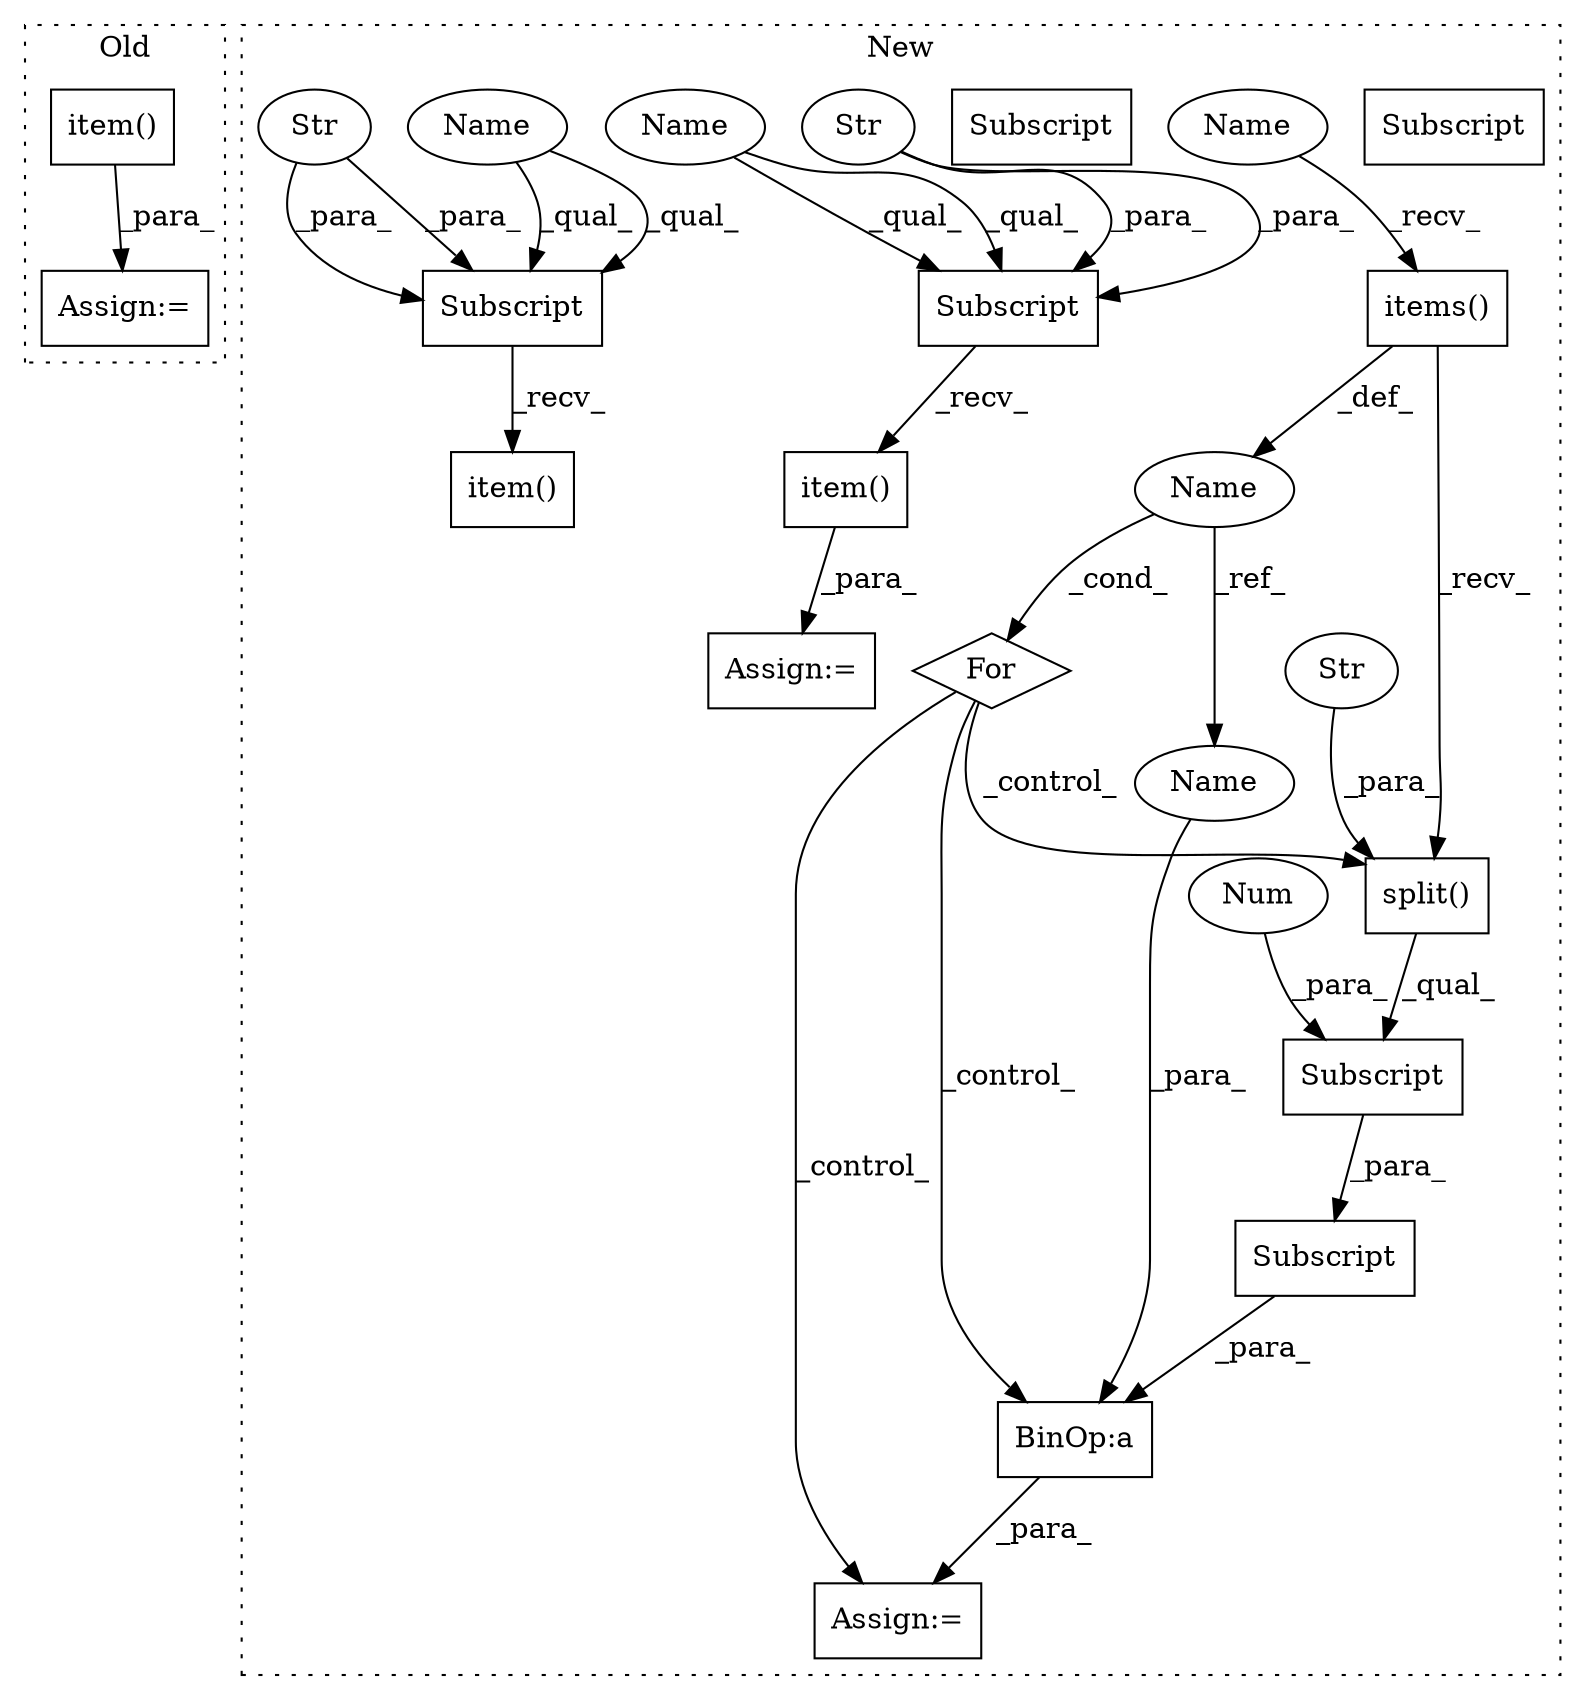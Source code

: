 digraph G {
subgraph cluster0 {
1 [label="item()" a="75" s="4495" l="25" shape="box"];
16 [label="Assign:=" a="68" s="4491" l="4" shape="box"];
label = "Old";
style="dotted";
}
subgraph cluster1 {
2 [label="split()" a="75" s="4132,4150" l="15,1" shape="box"];
3 [label="Str" a="66" s="4147" l="3" shape="ellipse"];
4 [label="Name" a="87" s="4035" l="8" shape="ellipse"];
5 [label="Assign:=" a="68" s="4090" l="4" shape="box"];
6 [label="BinOp:a" a="82" s="4102" l="3" shape="box"];
7 [label="Subscript" a="63" s="4132,0" l="22,0" shape="box"];
8 [label="Num" a="76" s="4152" l="1" shape="ellipse"];
9 [label="Subscript" a="63" s="4105,0" l="50,0" shape="box"];
10 [label="items()" a="75" s="4047" l="17" shape="box"];
11 [label="For" a="107" s="4021,4064" l="4,18" shape="diamond"];
12 [label="Subscript" a="63" s="4760,0" l="17,0" shape="box"];
13 [label="Str" a="66" s="4770" l="6" shape="ellipse"];
14 [label="item()" a="75" s="4760" l="24" shape="box"];
15 [label="Assign:=" a="68" s="4756" l="4" shape="box"];
17 [label="Subscript" a="63" s="4706,0" l="17,0" shape="box"];
18 [label="Str" a="66" s="4716" l="6" shape="ellipse"];
19 [label="item()" a="75" s="4706" l="24" shape="box"];
20 [label="Name" a="87" s="4094" l="8" shape="ellipse"];
21 [label="Name" a="87" s="4047" l="9" shape="ellipse"];
22 [label="Subscript" a="63" s="4706,0" l="17,0" shape="box"];
23 [label="Name" a="87" s="4760" l="9" shape="ellipse"];
24 [label="Name" a="87" s="4706" l="9" shape="ellipse"];
25 [label="Subscript" a="63" s="4760,0" l="17,0" shape="box"];
label = "New";
style="dotted";
}
1 -> 16 [label="_para_"];
2 -> 7 [label="_qual_"];
3 -> 2 [label="_para_"];
4 -> 11 [label="_cond_"];
4 -> 20 [label="_ref_"];
6 -> 5 [label="_para_"];
7 -> 9 [label="_para_"];
8 -> 7 [label="_para_"];
9 -> 6 [label="_para_"];
10 -> 2 [label="_recv_"];
10 -> 4 [label="_def_"];
11 -> 6 [label="_control_"];
11 -> 2 [label="_control_"];
11 -> 5 [label="_control_"];
13 -> 25 [label="_para_"];
13 -> 25 [label="_para_"];
14 -> 15 [label="_para_"];
18 -> 22 [label="_para_"];
18 -> 22 [label="_para_"];
20 -> 6 [label="_para_"];
21 -> 10 [label="_recv_"];
22 -> 19 [label="_recv_"];
23 -> 25 [label="_qual_"];
23 -> 25 [label="_qual_"];
24 -> 22 [label="_qual_"];
24 -> 22 [label="_qual_"];
25 -> 14 [label="_recv_"];
}